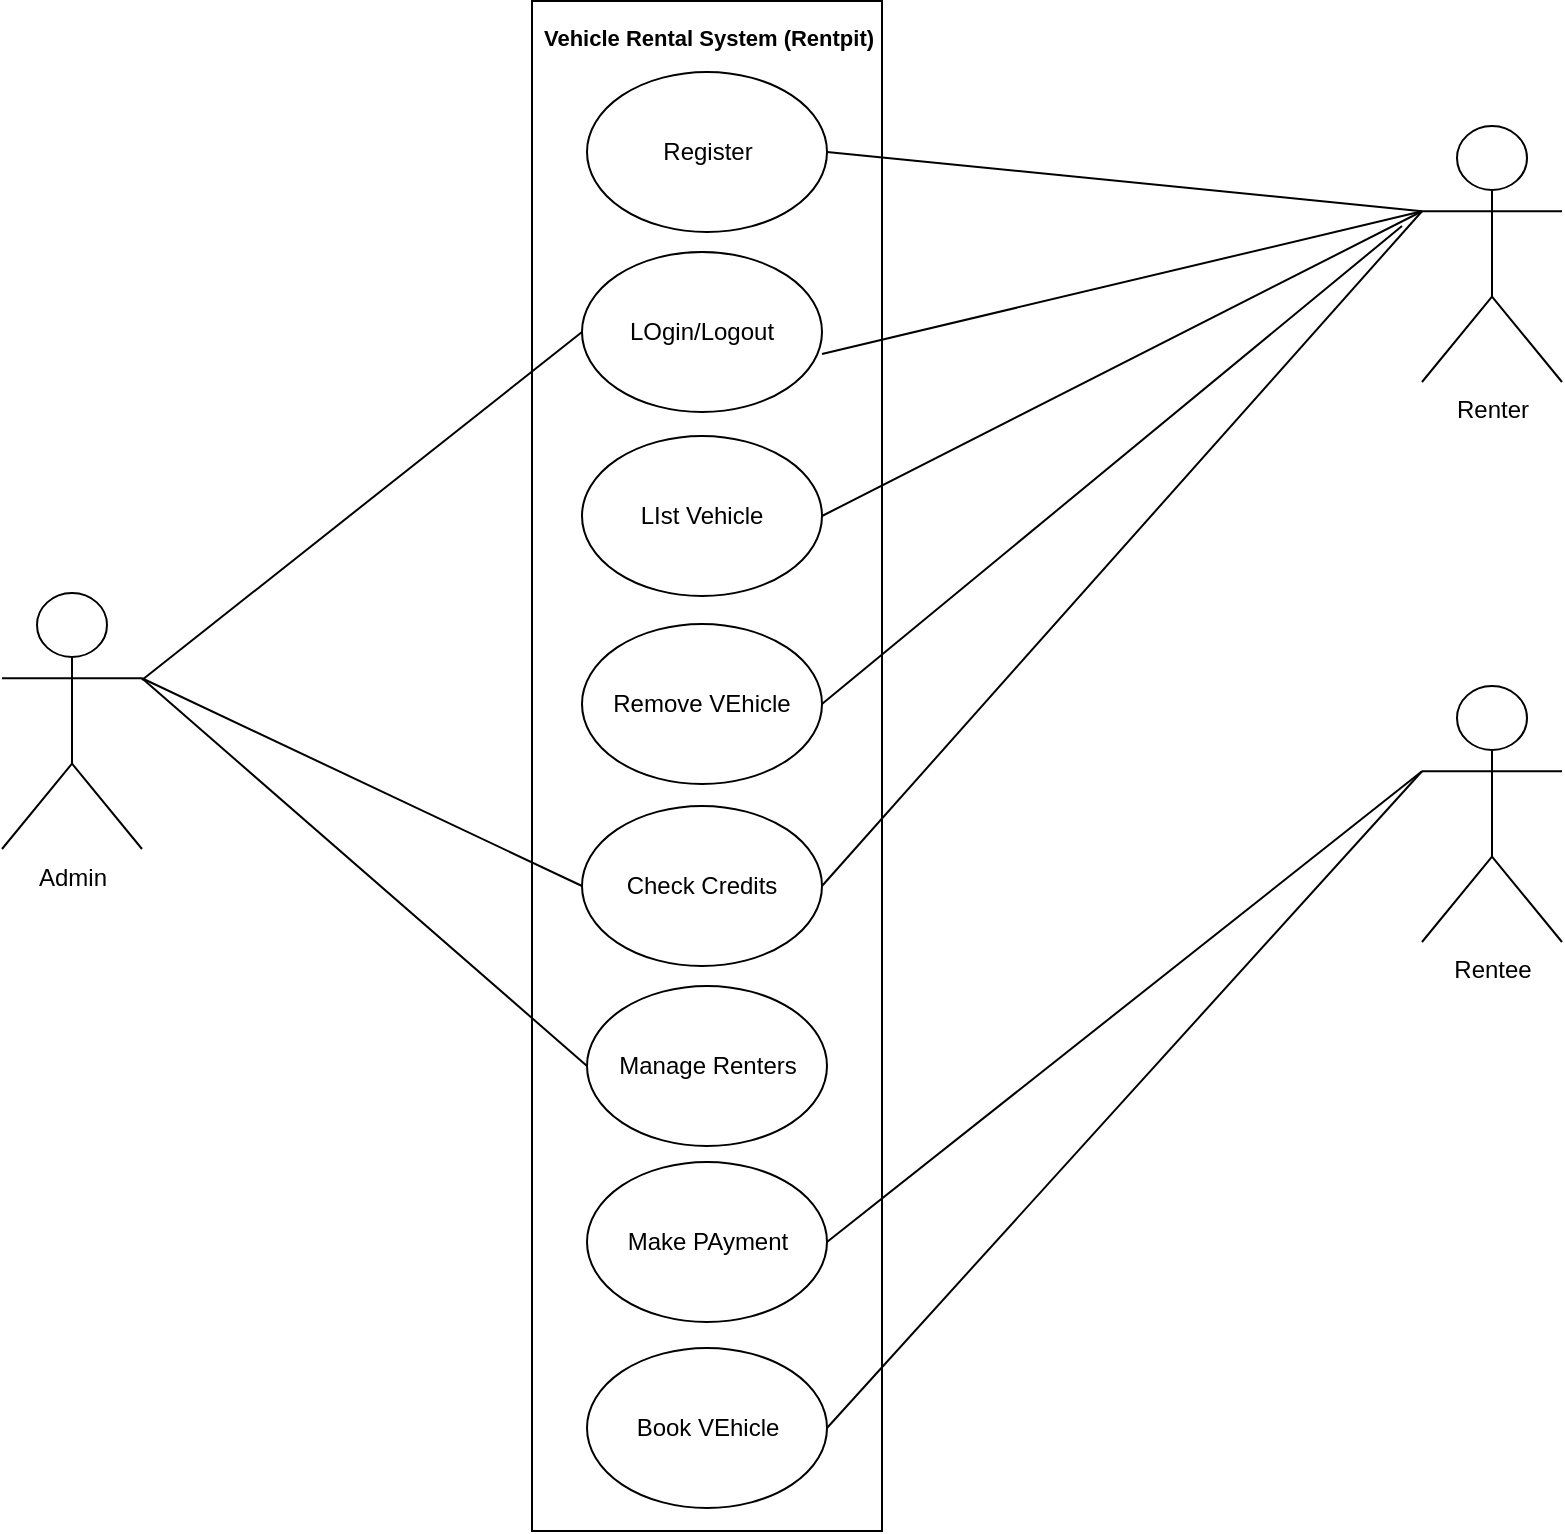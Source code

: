 <mxfile version="21.6.7" type="github">
  <diagram name="Page-1" id="0Kn4-CKLjnMLZ3lh-Jwg">
    <mxGraphModel dx="1615" dy="865" grid="1" gridSize="10" guides="1" tooltips="1" connect="1" arrows="1" fold="1" page="1" pageScale="1" pageWidth="1100" pageHeight="850" math="0" shadow="0">
      <root>
        <mxCell id="0" />
        <mxCell id="1" parent="0" />
        <mxCell id="g9nCFTXqMsdIgid5o0i0-1" value="" style="rounded=0;whiteSpace=wrap;html=1;rotation=90;" vertex="1" parent="1">
          <mxGeometry x="170" y="302.5" width="765" height="175" as="geometry" />
        </mxCell>
        <mxCell id="g9nCFTXqMsdIgid5o0i0-2" value="Admin" style="shape=umlActor;verticalLabelPosition=bottom;verticalAlign=top;html=1;outlineConnect=0;" vertex="1" parent="1">
          <mxGeometry x="200" y="303.5" width="70" height="128" as="geometry" />
        </mxCell>
        <mxCell id="g9nCFTXqMsdIgid5o0i0-3" value="Renter&lt;br&gt;" style="shape=umlActor;verticalLabelPosition=bottom;verticalAlign=top;html=1;outlineConnect=0;" vertex="1" parent="1">
          <mxGeometry x="910" y="70" width="70" height="128" as="geometry" />
        </mxCell>
        <mxCell id="g9nCFTXqMsdIgid5o0i0-4" value="LOgin/Logout" style="ellipse;whiteSpace=wrap;html=1;" vertex="1" parent="1">
          <mxGeometry x="490" y="133" width="120" height="80" as="geometry" />
        </mxCell>
        <mxCell id="g9nCFTXqMsdIgid5o0i0-5" value="LIst Vehicle" style="ellipse;whiteSpace=wrap;html=1;" vertex="1" parent="1">
          <mxGeometry x="490" y="225" width="120" height="80" as="geometry" />
        </mxCell>
        <mxCell id="g9nCFTXqMsdIgid5o0i0-6" value="Remove VEhicle" style="ellipse;whiteSpace=wrap;html=1;" vertex="1" parent="1">
          <mxGeometry x="490" y="319" width="120" height="80" as="geometry" />
        </mxCell>
        <mxCell id="g9nCFTXqMsdIgid5o0i0-7" value="Check Credits" style="ellipse;whiteSpace=wrap;html=1;" vertex="1" parent="1">
          <mxGeometry x="490" y="410" width="120" height="80" as="geometry" />
        </mxCell>
        <mxCell id="g9nCFTXqMsdIgid5o0i0-8" value="Manage Renters" style="ellipse;whiteSpace=wrap;html=1;" vertex="1" parent="1">
          <mxGeometry x="492.5" y="500" width="120" height="80" as="geometry" />
        </mxCell>
        <mxCell id="g9nCFTXqMsdIgid5o0i0-10" value="Register" style="ellipse;whiteSpace=wrap;html=1;" vertex="1" parent="1">
          <mxGeometry x="492.5" y="43" width="120" height="80" as="geometry" />
        </mxCell>
        <mxCell id="g9nCFTXqMsdIgid5o0i0-11" value="" style="endArrow=none;html=1;rounded=0;entryX=0;entryY=0.5;entryDx=0;entryDy=0;" edge="1" parent="1" target="g9nCFTXqMsdIgid5o0i0-4">
          <mxGeometry width="50" height="50" relative="1" as="geometry">
            <mxPoint x="270" y="347" as="sourcePoint" />
            <mxPoint x="320" y="297" as="targetPoint" />
          </mxGeometry>
        </mxCell>
        <mxCell id="g9nCFTXqMsdIgid5o0i0-12" value="" style="endArrow=none;html=1;rounded=0;entryX=0;entryY=0.5;entryDx=0;entryDy=0;exitX=1;exitY=0.333;exitDx=0;exitDy=0;exitPerimeter=0;" edge="1" parent="1" source="g9nCFTXqMsdIgid5o0i0-2" target="g9nCFTXqMsdIgid5o0i0-7">
          <mxGeometry width="50" height="50" relative="1" as="geometry">
            <mxPoint x="270" y="350" as="sourcePoint" />
            <mxPoint x="500" y="194" as="targetPoint" />
          </mxGeometry>
        </mxCell>
        <mxCell id="g9nCFTXqMsdIgid5o0i0-13" value="" style="endArrow=none;html=1;rounded=0;entryX=0;entryY=0.5;entryDx=0;entryDy=0;exitX=1;exitY=0.333;exitDx=0;exitDy=0;exitPerimeter=0;" edge="1" parent="1" source="g9nCFTXqMsdIgid5o0i0-2" target="g9nCFTXqMsdIgid5o0i0-8">
          <mxGeometry width="50" height="50" relative="1" as="geometry">
            <mxPoint x="260" y="380" as="sourcePoint" />
            <mxPoint x="480" y="508" as="targetPoint" />
          </mxGeometry>
        </mxCell>
        <mxCell id="g9nCFTXqMsdIgid5o0i0-14" value="" style="endArrow=none;html=1;rounded=0;entryX=0;entryY=0.333;entryDx=0;entryDy=0;exitX=1;exitY=0.5;exitDx=0;exitDy=0;entryPerimeter=0;" edge="1" parent="1" source="g9nCFTXqMsdIgid5o0i0-10" target="g9nCFTXqMsdIgid5o0i0-3">
          <mxGeometry width="50" height="50" relative="1" as="geometry">
            <mxPoint x="670" y="223" as="sourcePoint" />
            <mxPoint x="890" y="60" as="targetPoint" />
          </mxGeometry>
        </mxCell>
        <mxCell id="g9nCFTXqMsdIgid5o0i0-15" value="" style="endArrow=none;html=1;rounded=0;entryX=0;entryY=0.333;entryDx=0;entryDy=0;exitX=1;exitY=0.5;exitDx=0;exitDy=0;entryPerimeter=0;" edge="1" parent="1" target="g9nCFTXqMsdIgid5o0i0-3">
          <mxGeometry width="50" height="50" relative="1" as="geometry">
            <mxPoint x="610" y="184" as="sourcePoint" />
            <mxPoint x="847" y="434" as="targetPoint" />
          </mxGeometry>
        </mxCell>
        <mxCell id="g9nCFTXqMsdIgid5o0i0-16" value="" style="endArrow=none;html=1;rounded=0;exitX=1;exitY=0.5;exitDx=0;exitDy=0;entryX=0;entryY=0.333;entryDx=0;entryDy=0;entryPerimeter=0;" edge="1" parent="1" source="g9nCFTXqMsdIgid5o0i0-5" target="g9nCFTXqMsdIgid5o0i0-3">
          <mxGeometry width="50" height="50" relative="1" as="geometry">
            <mxPoint x="633" y="110" as="sourcePoint" />
            <mxPoint x="800" y="380" as="targetPoint" />
          </mxGeometry>
        </mxCell>
        <mxCell id="g9nCFTXqMsdIgid5o0i0-17" value="" style="endArrow=none;html=1;rounded=0;exitX=1;exitY=0.5;exitDx=0;exitDy=0;" edge="1" parent="1" source="g9nCFTXqMsdIgid5o0i0-6">
          <mxGeometry width="50" height="50" relative="1" as="geometry">
            <mxPoint x="620" y="290" as="sourcePoint" />
            <mxPoint x="900" y="120" as="targetPoint" />
          </mxGeometry>
        </mxCell>
        <mxCell id="g9nCFTXqMsdIgid5o0i0-18" value="" style="endArrow=none;html=1;rounded=0;entryX=0;entryY=0.333;entryDx=0;entryDy=0;entryPerimeter=0;exitX=1;exitY=0.5;exitDx=0;exitDy=0;" edge="1" parent="1" source="g9nCFTXqMsdIgid5o0i0-7" target="g9nCFTXqMsdIgid5o0i0-3">
          <mxGeometry width="50" height="50" relative="1" as="geometry">
            <mxPoint x="609" y="470" as="sourcePoint" />
            <mxPoint x="850" y="440" as="targetPoint" />
          </mxGeometry>
        </mxCell>
        <mxCell id="g9nCFTXqMsdIgid5o0i0-20" value="Rentee&lt;br&gt;" style="shape=umlActor;verticalLabelPosition=bottom;verticalAlign=top;html=1;outlineConnect=0;" vertex="1" parent="1">
          <mxGeometry x="910" y="350" width="70" height="128" as="geometry" />
        </mxCell>
        <mxCell id="g9nCFTXqMsdIgid5o0i0-21" value="Book VEhicle" style="ellipse;whiteSpace=wrap;html=1;" vertex="1" parent="1">
          <mxGeometry x="492.5" y="681" width="120" height="80" as="geometry" />
        </mxCell>
        <mxCell id="g9nCFTXqMsdIgid5o0i0-22" value="" style="endArrow=none;html=1;rounded=0;entryX=0;entryY=0.333;entryDx=0;entryDy=0;exitX=1;exitY=0.5;exitDx=0;exitDy=0;entryPerimeter=0;" edge="1" parent="1" source="g9nCFTXqMsdIgid5o0i0-21" target="g9nCFTXqMsdIgid5o0i0-20">
          <mxGeometry width="50" height="50" relative="1" as="geometry">
            <mxPoint x="612.5" y="570" as="sourcePoint" />
            <mxPoint x="835.5" y="790" as="targetPoint" />
          </mxGeometry>
        </mxCell>
        <mxCell id="g9nCFTXqMsdIgid5o0i0-23" value="Make PAyment" style="ellipse;whiteSpace=wrap;html=1;" vertex="1" parent="1">
          <mxGeometry x="492.5" y="588" width="120" height="80" as="geometry" />
        </mxCell>
        <mxCell id="g9nCFTXqMsdIgid5o0i0-24" value="" style="endArrow=none;html=1;rounded=0;exitX=1;exitY=0.5;exitDx=0;exitDy=0;entryX=0;entryY=0.333;entryDx=0;entryDy=0;entryPerimeter=0;" edge="1" parent="1" source="g9nCFTXqMsdIgid5o0i0-23" target="g9nCFTXqMsdIgid5o0i0-20">
          <mxGeometry width="50" height="50" relative="1" as="geometry">
            <mxPoint x="710" y="430" as="sourcePoint" />
            <mxPoint x="910" y="390" as="targetPoint" />
          </mxGeometry>
        </mxCell>
        <mxCell id="g9nCFTXqMsdIgid5o0i0-25" value="&lt;b&gt;&lt;font style=&quot;font-size: 11px;&quot;&gt;Vehicle Rental System (Rentpit)&lt;/font&gt;&lt;/b&gt;" style="text;html=1;align=center;verticalAlign=middle;resizable=0;points=[];autosize=1;strokeColor=none;fillColor=none;" vertex="1" parent="1">
          <mxGeometry x="458" y="11" width="190" height="30" as="geometry" />
        </mxCell>
      </root>
    </mxGraphModel>
  </diagram>
</mxfile>
